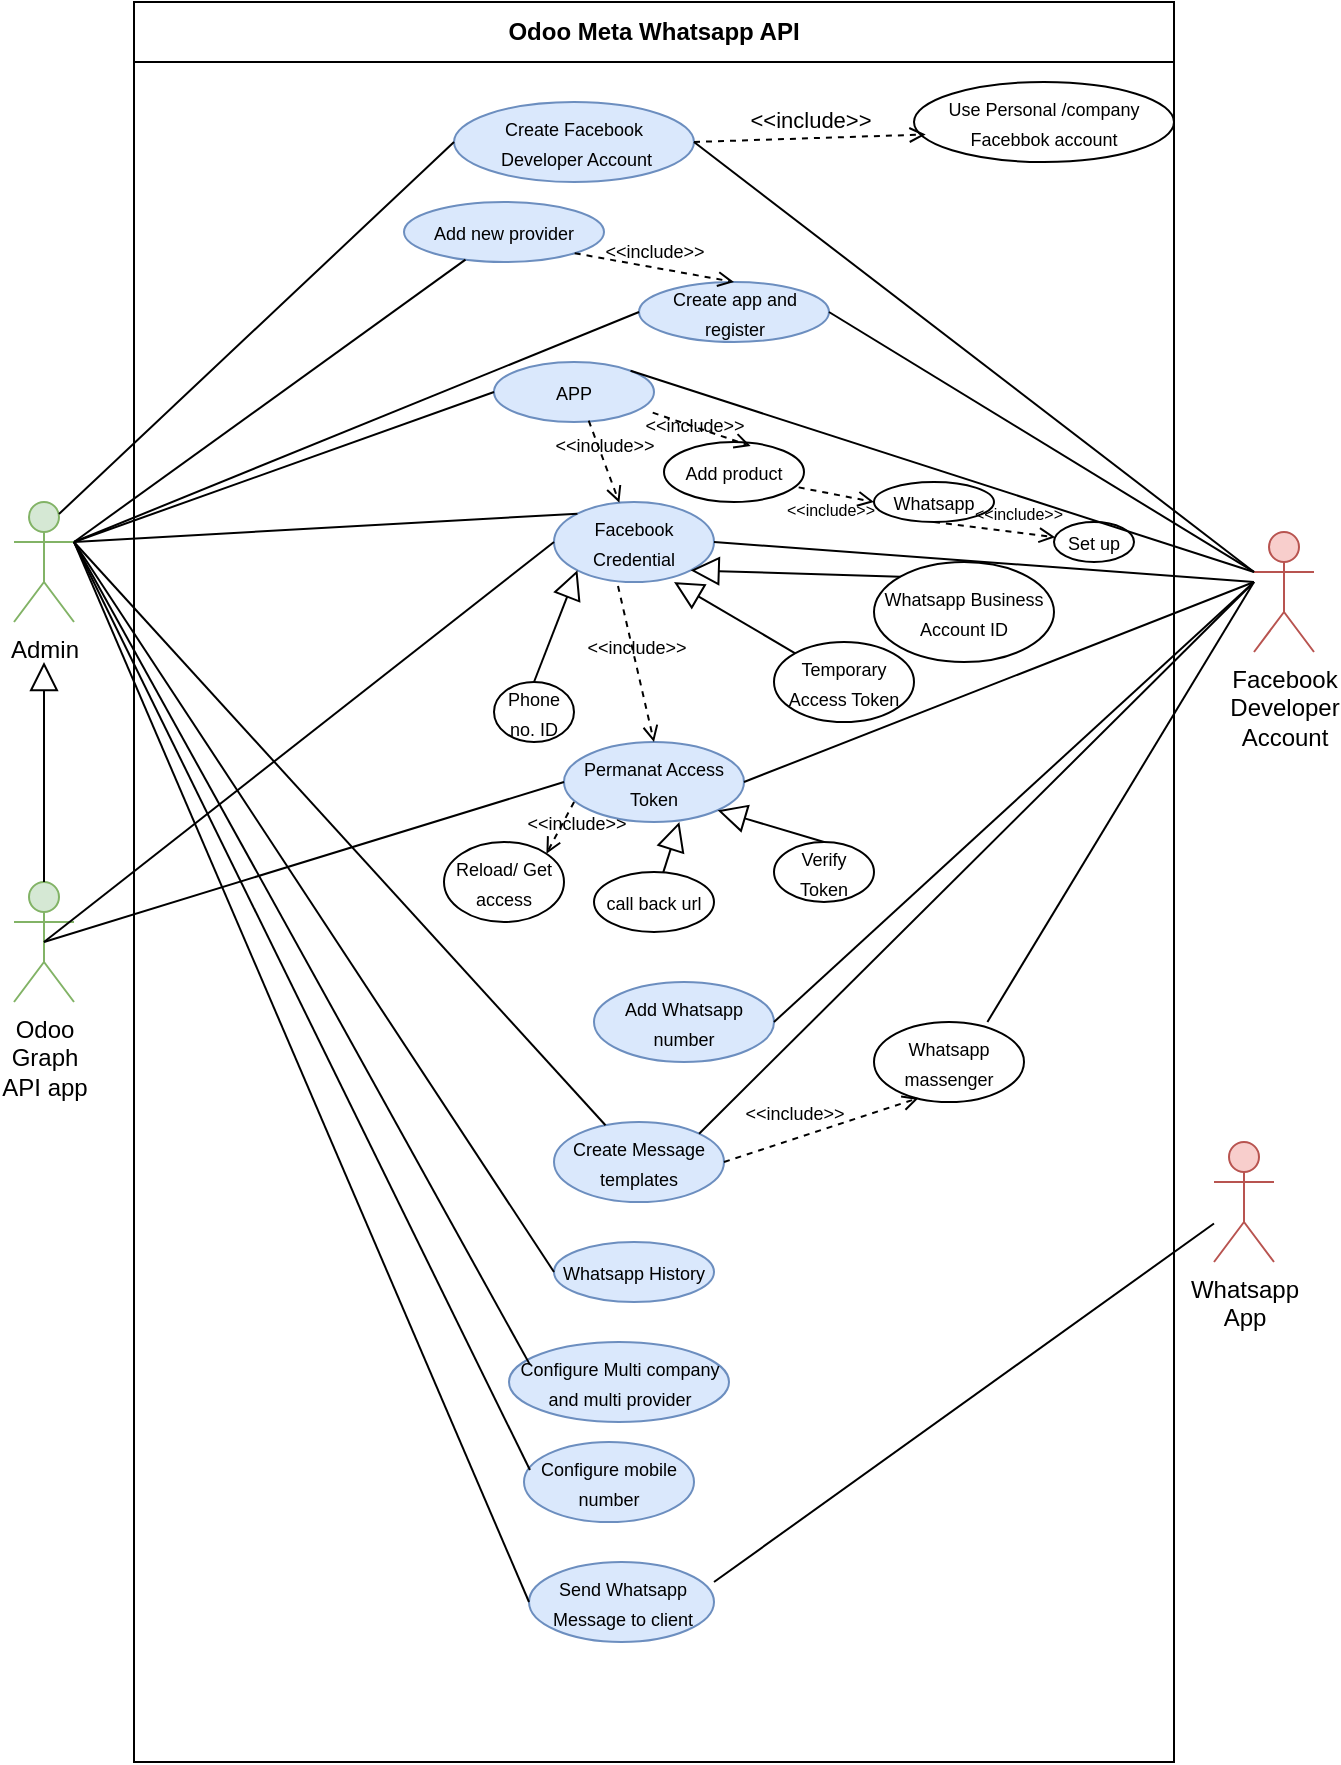 <mxfile version="21.6.2" type="device">
  <diagram name="Page-1" id="KFSLEv4HnUT1pbFmEMQF">
    <mxGraphModel dx="794" dy="470" grid="1" gridSize="10" guides="1" tooltips="1" connect="1" arrows="1" fold="1" page="1" pageScale="1" pageWidth="690" pageHeight="980" math="0" shadow="0">
      <root>
        <mxCell id="0" />
        <mxCell id="1" parent="0" />
        <mxCell id="e9I1-9ilMqFJsEArppFG-2" value="Odoo Meta Whatsapp API" style="swimlane;fontStyle=1;align=center;horizontal=1;startSize=30;collapsible=0;html=1;whiteSpace=wrap;" vertex="1" parent="1">
          <mxGeometry x="80" y="40" width="520" height="880" as="geometry" />
        </mxCell>
        <mxCell id="e9I1-9ilMqFJsEArppFG-10" value="&lt;font style=&quot;font-size: 9px;&quot;&gt;Create Facebook&lt;br&gt;&amp;nbsp;Developer Account&lt;/font&gt;" style="ellipse;whiteSpace=wrap;html=1;fillColor=#dae8fc;strokeColor=#6c8ebf;" vertex="1" parent="e9I1-9ilMqFJsEArppFG-2">
          <mxGeometry x="160" y="50" width="120" height="40" as="geometry" />
        </mxCell>
        <mxCell id="e9I1-9ilMqFJsEArppFG-12" value="&lt;font style=&quot;font-size: 9px;&quot;&gt;Use Personal /company Facebbok account&lt;/font&gt;" style="ellipse;whiteSpace=wrap;html=1;" vertex="1" parent="e9I1-9ilMqFJsEArppFG-2">
          <mxGeometry x="390" y="40" width="130" height="40" as="geometry" />
        </mxCell>
        <mxCell id="e9I1-9ilMqFJsEArppFG-13" value="&amp;lt;&amp;lt;include&amp;gt;&amp;gt;" style="edgeStyle=none;html=1;endArrow=open;verticalAlign=bottom;dashed=1;labelBackgroundColor=none;rounded=0;exitX=1;exitY=0.5;exitDx=0;exitDy=0;entryX=0.045;entryY=0.656;entryDx=0;entryDy=0;entryPerimeter=0;" edge="1" parent="e9I1-9ilMqFJsEArppFG-2" source="e9I1-9ilMqFJsEArppFG-10" target="e9I1-9ilMqFJsEArppFG-12">
          <mxGeometry width="160" relative="1" as="geometry">
            <mxPoint x="270" y="69.5" as="sourcePoint" />
            <mxPoint x="305" y="70" as="targetPoint" />
          </mxGeometry>
        </mxCell>
        <mxCell id="e9I1-9ilMqFJsEArppFG-14" value="&lt;font style=&quot;font-size: 9px;&quot;&gt;Create app and register&lt;/font&gt;" style="ellipse;whiteSpace=wrap;html=1;fillColor=#dae8fc;strokeColor=#6c8ebf;" vertex="1" parent="e9I1-9ilMqFJsEArppFG-2">
          <mxGeometry x="252.5" y="140" width="95" height="30" as="geometry" />
        </mxCell>
        <mxCell id="e9I1-9ilMqFJsEArppFG-19" value="&lt;font style=&quot;font-size: 9px;&quot;&gt;APP&lt;/font&gt;" style="ellipse;whiteSpace=wrap;html=1;fillColor=#dae8fc;strokeColor=#6c8ebf;" vertex="1" parent="e9I1-9ilMqFJsEArppFG-2">
          <mxGeometry x="180" y="180" width="80" height="30" as="geometry" />
        </mxCell>
        <mxCell id="e9I1-9ilMqFJsEArppFG-20" value="&lt;font style=&quot;font-size: 9px;&quot;&gt;Add product&lt;/font&gt;" style="ellipse;whiteSpace=wrap;html=1;" vertex="1" parent="e9I1-9ilMqFJsEArppFG-2">
          <mxGeometry x="265" y="220" width="70" height="30" as="geometry" />
        </mxCell>
        <mxCell id="e9I1-9ilMqFJsEArppFG-22" value="&lt;font style=&quot;font-size: 9px;&quot;&gt;&amp;lt;&amp;lt;include&amp;gt;&amp;gt;&lt;/font&gt;" style="edgeStyle=none;html=1;endArrow=open;verticalAlign=bottom;dashed=1;labelBackgroundColor=none;rounded=0;entryX=0.619;entryY=0.067;entryDx=0;entryDy=0;exitX=0.992;exitY=0.844;exitDx=0;exitDy=0;exitPerimeter=0;entryPerimeter=0;" edge="1" parent="e9I1-9ilMqFJsEArppFG-2" source="e9I1-9ilMqFJsEArppFG-19" target="e9I1-9ilMqFJsEArppFG-20">
          <mxGeometry x="-0.062" y="-7" width="160" relative="1" as="geometry">
            <mxPoint x="140" y="250" as="sourcePoint" />
            <mxPoint x="300" y="250" as="targetPoint" />
            <mxPoint as="offset" />
          </mxGeometry>
        </mxCell>
        <mxCell id="e9I1-9ilMqFJsEArppFG-23" value="&lt;font style=&quot;font-size: 9px;&quot;&gt;Whatsapp&lt;/font&gt;" style="ellipse;whiteSpace=wrap;html=1;" vertex="1" parent="e9I1-9ilMqFJsEArppFG-2">
          <mxGeometry x="370" y="240" width="60" height="20" as="geometry" />
        </mxCell>
        <mxCell id="e9I1-9ilMqFJsEArppFG-24" value="&lt;font style=&quot;font-size: 8px;&quot;&gt;&amp;lt;&amp;lt;include&amp;gt;&amp;gt;&lt;/font&gt;" style="edgeStyle=none;html=1;endArrow=open;verticalAlign=bottom;dashed=1;labelBackgroundColor=none;rounded=0;exitX=0.962;exitY=0.756;exitDx=0;exitDy=0;exitPerimeter=0;entryX=0;entryY=0.5;entryDx=0;entryDy=0;" edge="1" parent="e9I1-9ilMqFJsEArppFG-2" source="e9I1-9ilMqFJsEArppFG-20" target="e9I1-9ilMqFJsEArppFG-23">
          <mxGeometry x="-0.009" y="-16" width="160" relative="1" as="geometry">
            <mxPoint x="370" y="230" as="sourcePoint" />
            <mxPoint x="380" y="240" as="targetPoint" />
            <mxPoint as="offset" />
          </mxGeometry>
        </mxCell>
        <mxCell id="e9I1-9ilMqFJsEArppFG-27" value="&lt;font style=&quot;font-size: 9px;&quot;&gt;Set up&lt;/font&gt;" style="ellipse;whiteSpace=wrap;html=1;" vertex="1" parent="e9I1-9ilMqFJsEArppFG-2">
          <mxGeometry x="460" y="260" width="40" height="20" as="geometry" />
        </mxCell>
        <mxCell id="e9I1-9ilMqFJsEArppFG-28" value="&lt;font style=&quot;font-size: 8px;&quot;&gt;&amp;lt;&amp;lt;include&amp;gt;&amp;gt;&lt;/font&gt;" style="edgeStyle=none;html=1;endArrow=open;verticalAlign=bottom;dashed=1;labelBackgroundColor=none;rounded=0;exitX=0.5;exitY=1;exitDx=0;exitDy=0;" edge="1" parent="e9I1-9ilMqFJsEArppFG-2" source="e9I1-9ilMqFJsEArppFG-23" target="e9I1-9ilMqFJsEArppFG-27">
          <mxGeometry x="0.388" y="1" width="160" relative="1" as="geometry">
            <mxPoint x="180" y="280" as="sourcePoint" />
            <mxPoint x="340" y="280" as="targetPoint" />
            <mxPoint as="offset" />
          </mxGeometry>
        </mxCell>
        <mxCell id="e9I1-9ilMqFJsEArppFG-30" value="&lt;font style=&quot;font-size: 9px;&quot;&gt;Facebook Credential&lt;/font&gt;" style="ellipse;whiteSpace=wrap;html=1;fillColor=#dae8fc;strokeColor=#6c8ebf;" vertex="1" parent="e9I1-9ilMqFJsEArppFG-2">
          <mxGeometry x="210" y="250" width="80" height="40" as="geometry" />
        </mxCell>
        <mxCell id="e9I1-9ilMqFJsEArppFG-40" value="&lt;font style=&quot;font-size: 9px;&quot;&gt;Temporary Access Token&lt;/font&gt;" style="ellipse;whiteSpace=wrap;html=1;" vertex="1" parent="e9I1-9ilMqFJsEArppFG-2">
          <mxGeometry x="320" y="320" width="70" height="40" as="geometry" />
        </mxCell>
        <mxCell id="e9I1-9ilMqFJsEArppFG-41" value="&lt;font style=&quot;font-size: 9px;&quot;&gt;Phone no. ID&lt;/font&gt;" style="ellipse;whiteSpace=wrap;html=1;" vertex="1" parent="e9I1-9ilMqFJsEArppFG-2">
          <mxGeometry x="180" y="340" width="40" height="30" as="geometry" />
        </mxCell>
        <mxCell id="e9I1-9ilMqFJsEArppFG-46" value="&lt;font style=&quot;font-size: 9px;&quot;&gt;Whatsapp Business Account ID&lt;/font&gt;" style="ellipse;whiteSpace=wrap;html=1;" vertex="1" parent="e9I1-9ilMqFJsEArppFG-2">
          <mxGeometry x="370" y="280" width="90" height="50" as="geometry" />
        </mxCell>
        <mxCell id="e9I1-9ilMqFJsEArppFG-47" value="" style="edgeStyle=none;html=1;endArrow=block;endFill=0;endSize=12;verticalAlign=bottom;rounded=0;" edge="1" parent="e9I1-9ilMqFJsEArppFG-2" source="e9I1-9ilMqFJsEArppFG-40">
          <mxGeometry width="160" relative="1" as="geometry">
            <mxPoint x="180" y="440" as="sourcePoint" />
            <mxPoint x="270" y="290" as="targetPoint" />
          </mxGeometry>
        </mxCell>
        <mxCell id="e9I1-9ilMqFJsEArppFG-49" value="" style="edgeStyle=none;html=1;endArrow=block;endFill=0;endSize=12;verticalAlign=bottom;rounded=0;entryX=1;entryY=1;entryDx=0;entryDy=0;exitX=0;exitY=0;exitDx=0;exitDy=0;" edge="1" parent="e9I1-9ilMqFJsEArppFG-2" source="e9I1-9ilMqFJsEArppFG-46" target="e9I1-9ilMqFJsEArppFG-30">
          <mxGeometry width="160" relative="1" as="geometry">
            <mxPoint x="180" y="440" as="sourcePoint" />
            <mxPoint x="340" y="440" as="targetPoint" />
          </mxGeometry>
        </mxCell>
        <mxCell id="e9I1-9ilMqFJsEArppFG-51" value="&lt;font style=&quot;font-size: 9px;&quot;&gt;Permanat Access Token&lt;/font&gt;" style="ellipse;whiteSpace=wrap;html=1;fillColor=#dae8fc;strokeColor=#6c8ebf;" vertex="1" parent="e9I1-9ilMqFJsEArppFG-2">
          <mxGeometry x="215" y="370" width="90" height="40" as="geometry" />
        </mxCell>
        <mxCell id="e9I1-9ilMqFJsEArppFG-54" value="&lt;p class=&quot;MsoNormal&quot;&gt;&lt;font style=&quot;font-size: 9px;&quot;&gt;call back url&lt;/font&gt;&lt;/p&gt;" style="ellipse;whiteSpace=wrap;html=1;" vertex="1" parent="e9I1-9ilMqFJsEArppFG-2">
          <mxGeometry x="230" y="435" width="60" height="30" as="geometry" />
        </mxCell>
        <mxCell id="e9I1-9ilMqFJsEArppFG-55" value="&lt;font style=&quot;font-size: 9px;&quot;&gt;Verify Token&lt;/font&gt;" style="ellipse;whiteSpace=wrap;html=1;" vertex="1" parent="e9I1-9ilMqFJsEArppFG-2">
          <mxGeometry x="320" y="420" width="50" height="30" as="geometry" />
        </mxCell>
        <mxCell id="e9I1-9ilMqFJsEArppFG-58" value="" style="edgeStyle=none;html=1;endArrow=block;endFill=0;endSize=12;verticalAlign=bottom;rounded=0;entryX=0.641;entryY=1;entryDx=0;entryDy=0;entryPerimeter=0;" edge="1" parent="e9I1-9ilMqFJsEArppFG-2" source="e9I1-9ilMqFJsEArppFG-54" target="e9I1-9ilMqFJsEArppFG-51">
          <mxGeometry width="160" relative="1" as="geometry">
            <mxPoint x="180" y="480" as="sourcePoint" />
            <mxPoint x="340" y="480" as="targetPoint" />
          </mxGeometry>
        </mxCell>
        <mxCell id="e9I1-9ilMqFJsEArppFG-59" value="" style="edgeStyle=none;html=1;endArrow=block;endFill=0;endSize=12;verticalAlign=bottom;rounded=0;entryX=1;entryY=1;entryDx=0;entryDy=0;exitX=0.5;exitY=0;exitDx=0;exitDy=0;" edge="1" parent="e9I1-9ilMqFJsEArppFG-2" source="e9I1-9ilMqFJsEArppFG-55" target="e9I1-9ilMqFJsEArppFG-51">
          <mxGeometry width="160" relative="1" as="geometry">
            <mxPoint x="180" y="480" as="sourcePoint" />
            <mxPoint x="340" y="480" as="targetPoint" />
          </mxGeometry>
        </mxCell>
        <mxCell id="e9I1-9ilMqFJsEArppFG-63" value="&lt;font style=&quot;font-size: 9px;&quot;&gt;Reload/ Get access&lt;/font&gt;" style="ellipse;whiteSpace=wrap;html=1;" vertex="1" parent="e9I1-9ilMqFJsEArppFG-2">
          <mxGeometry x="155" y="420" width="60" height="40" as="geometry" />
        </mxCell>
        <mxCell id="e9I1-9ilMqFJsEArppFG-64" value="&lt;font style=&quot;font-size: 9px;&quot;&gt;&amp;lt;&amp;lt;include&amp;gt;&amp;gt;&lt;/font&gt;" style="edgeStyle=none;html=1;endArrow=open;verticalAlign=bottom;dashed=1;labelBackgroundColor=none;rounded=0;exitX=0.056;exitY=0.75;exitDx=0;exitDy=0;exitPerimeter=0;entryX=1;entryY=0;entryDx=0;entryDy=0;" edge="1" parent="e9I1-9ilMqFJsEArppFG-2" source="e9I1-9ilMqFJsEArppFG-51" target="e9I1-9ilMqFJsEArppFG-63">
          <mxGeometry x="0.116" y="10" width="160" relative="1" as="geometry">
            <mxPoint x="180" y="390" as="sourcePoint" />
            <mxPoint x="340" y="390" as="targetPoint" />
            <mxPoint as="offset" />
          </mxGeometry>
        </mxCell>
        <mxCell id="e9I1-9ilMqFJsEArppFG-65" value="&lt;font style=&quot;font-size: 9px;&quot;&gt;Add Whatsapp number&lt;/font&gt;" style="ellipse;whiteSpace=wrap;html=1;fillColor=#dae8fc;strokeColor=#6c8ebf;" vertex="1" parent="e9I1-9ilMqFJsEArppFG-2">
          <mxGeometry x="230" y="490" width="90" height="40" as="geometry" />
        </mxCell>
        <mxCell id="e9I1-9ilMqFJsEArppFG-67" value="&lt;font style=&quot;font-size: 9px;&quot;&gt;Add new provider&lt;/font&gt;" style="ellipse;whiteSpace=wrap;html=1;fillColor=#dae8fc;strokeColor=#6c8ebf;" vertex="1" parent="e9I1-9ilMqFJsEArppFG-2">
          <mxGeometry x="135" y="100" width="100" height="30" as="geometry" />
        </mxCell>
        <mxCell id="e9I1-9ilMqFJsEArppFG-71" value="&lt;font style=&quot;font-size: 9px;&quot;&gt;&amp;lt;&amp;lt;include&amp;gt;&amp;gt;&lt;/font&gt;" style="edgeStyle=none;html=1;endArrow=open;verticalAlign=bottom;dashed=1;labelBackgroundColor=none;rounded=0;exitX=0.592;exitY=0.978;exitDx=0;exitDy=0;exitPerimeter=0;" edge="1" parent="e9I1-9ilMqFJsEArppFG-2" source="e9I1-9ilMqFJsEArppFG-19" target="e9I1-9ilMqFJsEArppFG-30">
          <mxGeometry width="160" relative="1" as="geometry">
            <mxPoint x="180" y="310" as="sourcePoint" />
            <mxPoint x="340" y="310" as="targetPoint" />
          </mxGeometry>
        </mxCell>
        <mxCell id="e9I1-9ilMqFJsEArppFG-72" value="&lt;font style=&quot;font-size: 9px;&quot;&gt;&amp;lt;&amp;lt;include&amp;gt;&amp;gt;&lt;/font&gt;" style="edgeStyle=none;html=1;endArrow=open;verticalAlign=bottom;dashed=1;labelBackgroundColor=none;rounded=0;exitX=0.4;exitY=1.05;exitDx=0;exitDy=0;exitPerimeter=0;entryX=0.5;entryY=0;entryDx=0;entryDy=0;" edge="1" parent="e9I1-9ilMqFJsEArppFG-2" source="e9I1-9ilMqFJsEArppFG-30" target="e9I1-9ilMqFJsEArppFG-51">
          <mxGeometry width="160" relative="1" as="geometry">
            <mxPoint x="180" y="320" as="sourcePoint" />
            <mxPoint x="340" y="320" as="targetPoint" />
          </mxGeometry>
        </mxCell>
        <mxCell id="e9I1-9ilMqFJsEArppFG-76" value="" style="edgeStyle=none;html=1;endArrow=block;endFill=0;endSize=12;verticalAlign=bottom;rounded=0;entryX=0;entryY=1;entryDx=0;entryDy=0;exitX=0.5;exitY=0;exitDx=0;exitDy=0;" edge="1" parent="e9I1-9ilMqFJsEArppFG-2" source="e9I1-9ilMqFJsEArppFG-41" target="e9I1-9ilMqFJsEArppFG-30">
          <mxGeometry width="160" relative="1" as="geometry">
            <mxPoint x="180" y="430" as="sourcePoint" />
            <mxPoint x="340" y="430" as="targetPoint" />
          </mxGeometry>
        </mxCell>
        <mxCell id="e9I1-9ilMqFJsEArppFG-78" value="&lt;font style=&quot;font-size: 9px;&quot;&gt;Create Message templates&lt;/font&gt;" style="ellipse;whiteSpace=wrap;html=1;fillColor=#dae8fc;strokeColor=#6c8ebf;" vertex="1" parent="e9I1-9ilMqFJsEArppFG-2">
          <mxGeometry x="210" y="560" width="85" height="40" as="geometry" />
        </mxCell>
        <mxCell id="e9I1-9ilMqFJsEArppFG-80" value="&lt;font style=&quot;font-size: 9px;&quot;&gt;Whatsapp massenger&lt;/font&gt;" style="ellipse;whiteSpace=wrap;html=1;" vertex="1" parent="e9I1-9ilMqFJsEArppFG-2">
          <mxGeometry x="370" y="510" width="75" height="40" as="geometry" />
        </mxCell>
        <mxCell id="e9I1-9ilMqFJsEArppFG-81" value="" style="edgeStyle=none;html=1;endArrow=none;verticalAlign=bottom;rounded=0;exitX=1;exitY=0;exitDx=0;exitDy=0;" edge="1" parent="e9I1-9ilMqFJsEArppFG-2" source="e9I1-9ilMqFJsEArppFG-78">
          <mxGeometry width="160" relative="1" as="geometry">
            <mxPoint x="285" y="630" as="sourcePoint" />
            <mxPoint x="560" y="290" as="targetPoint" />
          </mxGeometry>
        </mxCell>
        <mxCell id="e9I1-9ilMqFJsEArppFG-82" value="&lt;font style=&quot;font-size: 9px;&quot;&gt;&amp;lt;&amp;lt;include&amp;gt;&amp;gt;&lt;/font&gt;" style="edgeStyle=none;html=1;endArrow=open;verticalAlign=bottom;dashed=1;labelBackgroundColor=none;rounded=0;exitX=1;exitY=0.5;exitDx=0;exitDy=0;entryX=0.298;entryY=0.95;entryDx=0;entryDy=0;entryPerimeter=0;" edge="1" parent="e9I1-9ilMqFJsEArppFG-2" source="e9I1-9ilMqFJsEArppFG-78" target="e9I1-9ilMqFJsEArppFG-80">
          <mxGeometry x="-0.256" y="4" width="160" relative="1" as="geometry">
            <mxPoint x="180" y="560" as="sourcePoint" />
            <mxPoint x="340" y="560" as="targetPoint" />
            <mxPoint as="offset" />
          </mxGeometry>
        </mxCell>
        <mxCell id="e9I1-9ilMqFJsEArppFG-84" value="&lt;font style=&quot;font-size: 9px;&quot;&gt;Whatsapp History&lt;/font&gt;" style="ellipse;whiteSpace=wrap;html=1;fillColor=#dae8fc;strokeColor=#6c8ebf;" vertex="1" parent="e9I1-9ilMqFJsEArppFG-2">
          <mxGeometry x="210" y="620" width="80" height="30" as="geometry" />
        </mxCell>
        <mxCell id="e9I1-9ilMqFJsEArppFG-87" value="&lt;font style=&quot;font-size: 9px;&quot;&gt;Configure Multi company and multi provider&lt;/font&gt;" style="ellipse;whiteSpace=wrap;html=1;fillColor=#dae8fc;strokeColor=#6c8ebf;" vertex="1" parent="e9I1-9ilMqFJsEArppFG-2">
          <mxGeometry x="187.5" y="670" width="110" height="40" as="geometry" />
        </mxCell>
        <mxCell id="e9I1-9ilMqFJsEArppFG-89" value="&lt;font style=&quot;font-size: 9px;&quot;&gt;Configure mobile number&lt;/font&gt;" style="ellipse;whiteSpace=wrap;html=1;fillColor=#dae8fc;strokeColor=#6c8ebf;" vertex="1" parent="e9I1-9ilMqFJsEArppFG-2">
          <mxGeometry x="195" y="720" width="85" height="40" as="geometry" />
        </mxCell>
        <mxCell id="e9I1-9ilMqFJsEArppFG-92" value="&lt;font style=&quot;font-size: 9px;&quot;&gt;Send Whatsapp Message to client&lt;/font&gt;" style="ellipse;whiteSpace=wrap;html=1;fillColor=#dae8fc;strokeColor=#6c8ebf;" vertex="1" parent="e9I1-9ilMqFJsEArppFG-2">
          <mxGeometry x="197.5" y="780" width="92.5" height="40" as="geometry" />
        </mxCell>
        <mxCell id="e9I1-9ilMqFJsEArppFG-96" value="&lt;font style=&quot;font-size: 9px;&quot;&gt;&amp;lt;&amp;lt;include&amp;gt;&amp;gt;&lt;/font&gt;" style="edgeStyle=none;html=1;endArrow=open;verticalAlign=bottom;dashed=1;labelBackgroundColor=none;rounded=0;exitX=1;exitY=1;exitDx=0;exitDy=0;entryX=0.5;entryY=0;entryDx=0;entryDy=0;" edge="1" parent="e9I1-9ilMqFJsEArppFG-2" source="e9I1-9ilMqFJsEArppFG-67" target="e9I1-9ilMqFJsEArppFG-14">
          <mxGeometry width="160" relative="1" as="geometry">
            <mxPoint x="180" y="200" as="sourcePoint" />
            <mxPoint x="340" y="200" as="targetPoint" />
          </mxGeometry>
        </mxCell>
        <mxCell id="e9I1-9ilMqFJsEArppFG-5" value="Admin" style="shape=umlActor;html=1;verticalLabelPosition=bottom;verticalAlign=top;align=center;fillColor=#d5e8d4;strokeColor=#82b366;" vertex="1" parent="1">
          <mxGeometry x="20" y="290" width="30" height="60" as="geometry" />
        </mxCell>
        <mxCell id="e9I1-9ilMqFJsEArppFG-8" value="Facebook &lt;br&gt;Developer &lt;br&gt;Account" style="shape=umlActor;html=1;verticalLabelPosition=bottom;verticalAlign=top;align=center;fillColor=#f8cecc;strokeColor=#b85450;" vertex="1" parent="1">
          <mxGeometry x="640" y="305" width="30" height="60" as="geometry" />
        </mxCell>
        <mxCell id="e9I1-9ilMqFJsEArppFG-11" value="" style="edgeStyle=none;html=1;endArrow=none;verticalAlign=bottom;rounded=0;entryX=0;entryY=0.5;entryDx=0;entryDy=0;exitX=0.75;exitY=0.1;exitDx=0;exitDy=0;exitPerimeter=0;" edge="1" parent="1" source="e9I1-9ilMqFJsEArppFG-5" target="e9I1-9ilMqFJsEArppFG-10">
          <mxGeometry width="160" relative="1" as="geometry">
            <mxPoint x="50" y="110" as="sourcePoint" />
            <mxPoint x="210" y="110" as="targetPoint" />
          </mxGeometry>
        </mxCell>
        <mxCell id="e9I1-9ilMqFJsEArppFG-16" value="" style="edgeStyle=none;html=1;endArrow=none;verticalAlign=bottom;rounded=0;exitX=1;exitY=0.5;exitDx=0;exitDy=0;entryX=0;entryY=0.333;entryDx=0;entryDy=0;entryPerimeter=0;" edge="1" parent="1" source="e9I1-9ilMqFJsEArppFG-10" target="e9I1-9ilMqFJsEArppFG-8">
          <mxGeometry width="160" relative="1" as="geometry">
            <mxPoint x="260" y="290" as="sourcePoint" />
            <mxPoint x="420" y="290" as="targetPoint" />
          </mxGeometry>
        </mxCell>
        <mxCell id="e9I1-9ilMqFJsEArppFG-17" value="" style="edgeStyle=none;html=1;endArrow=none;verticalAlign=bottom;rounded=0;exitX=1;exitY=0.333;exitDx=0;exitDy=0;exitPerimeter=0;entryX=0;entryY=0.5;entryDx=0;entryDy=0;" edge="1" parent="1" source="e9I1-9ilMqFJsEArppFG-5" target="e9I1-9ilMqFJsEArppFG-14">
          <mxGeometry width="160" relative="1" as="geometry">
            <mxPoint x="260" y="390" as="sourcePoint" />
            <mxPoint x="420" y="390" as="targetPoint" />
          </mxGeometry>
        </mxCell>
        <mxCell id="e9I1-9ilMqFJsEArppFG-18" value="" style="edgeStyle=none;html=1;endArrow=none;verticalAlign=bottom;rounded=0;exitX=1;exitY=0.5;exitDx=0;exitDy=0;entryX=0;entryY=0.333;entryDx=0;entryDy=0;entryPerimeter=0;" edge="1" parent="1" source="e9I1-9ilMqFJsEArppFG-14" target="e9I1-9ilMqFJsEArppFG-8">
          <mxGeometry width="160" relative="1" as="geometry">
            <mxPoint x="260" y="390" as="sourcePoint" />
            <mxPoint x="420" y="390" as="targetPoint" />
          </mxGeometry>
        </mxCell>
        <mxCell id="e9I1-9ilMqFJsEArppFG-25" value="" style="edgeStyle=none;html=1;endArrow=none;verticalAlign=bottom;rounded=0;entryX=0;entryY=0.5;entryDx=0;entryDy=0;" edge="1" parent="1" target="e9I1-9ilMqFJsEArppFG-19">
          <mxGeometry width="160" relative="1" as="geometry">
            <mxPoint x="50" y="310" as="sourcePoint" />
            <mxPoint x="420" y="310" as="targetPoint" />
          </mxGeometry>
        </mxCell>
        <mxCell id="e9I1-9ilMqFJsEArppFG-26" value="" style="edgeStyle=none;html=1;endArrow=none;verticalAlign=bottom;rounded=0;entryX=0;entryY=0.333;entryDx=0;entryDy=0;entryPerimeter=0;exitX=1;exitY=0;exitDx=0;exitDy=0;" edge="1" parent="1" source="e9I1-9ilMqFJsEArppFG-19" target="e9I1-9ilMqFJsEArppFG-8">
          <mxGeometry width="160" relative="1" as="geometry">
            <mxPoint x="260" y="310" as="sourcePoint" />
            <mxPoint x="420" y="310" as="targetPoint" />
          </mxGeometry>
        </mxCell>
        <mxCell id="e9I1-9ilMqFJsEArppFG-31" value="" style="edgeStyle=none;html=1;endArrow=none;verticalAlign=bottom;rounded=0;exitX=1;exitY=0.333;exitDx=0;exitDy=0;exitPerimeter=0;entryX=0;entryY=0;entryDx=0;entryDy=0;" edge="1" parent="1" source="e9I1-9ilMqFJsEArppFG-5" target="e9I1-9ilMqFJsEArppFG-30">
          <mxGeometry width="160" relative="1" as="geometry">
            <mxPoint x="260" y="440" as="sourcePoint" />
            <mxPoint x="420" y="440" as="targetPoint" />
          </mxGeometry>
        </mxCell>
        <mxCell id="e9I1-9ilMqFJsEArppFG-32" value="" style="edgeStyle=none;html=1;endArrow=none;verticalAlign=bottom;rounded=0;exitX=1;exitY=0.5;exitDx=0;exitDy=0;" edge="1" parent="1" source="e9I1-9ilMqFJsEArppFG-30">
          <mxGeometry width="160" relative="1" as="geometry">
            <mxPoint x="260" y="340" as="sourcePoint" />
            <mxPoint x="640" y="330" as="targetPoint" />
          </mxGeometry>
        </mxCell>
        <mxCell id="e9I1-9ilMqFJsEArppFG-33" value="Odoo&lt;br&gt;Graph &lt;br&gt;API app" style="shape=umlActor;html=1;verticalLabelPosition=bottom;verticalAlign=top;align=center;fillColor=#d5e8d4;strokeColor=#82b366;" vertex="1" parent="1">
          <mxGeometry x="20" y="480" width="30" height="60" as="geometry" />
        </mxCell>
        <mxCell id="e9I1-9ilMqFJsEArppFG-50" value="" style="edgeStyle=none;html=1;endArrow=none;verticalAlign=bottom;rounded=0;exitX=0.5;exitY=0.5;exitDx=0;exitDy=0;exitPerimeter=0;entryX=0;entryY=0.5;entryDx=0;entryDy=0;" edge="1" parent="1" source="e9I1-9ilMqFJsEArppFG-33" target="e9I1-9ilMqFJsEArppFG-30">
          <mxGeometry width="160" relative="1" as="geometry">
            <mxPoint x="260" y="480" as="sourcePoint" />
            <mxPoint x="420" y="480" as="targetPoint" />
          </mxGeometry>
        </mxCell>
        <mxCell id="e9I1-9ilMqFJsEArppFG-52" value="" style="edgeStyle=none;html=1;endArrow=none;verticalAlign=bottom;rounded=0;exitX=0.5;exitY=0.5;exitDx=0;exitDy=0;exitPerimeter=0;entryX=0;entryY=0.5;entryDx=0;entryDy=0;" edge="1" parent="1" source="e9I1-9ilMqFJsEArppFG-33" target="e9I1-9ilMqFJsEArppFG-51">
          <mxGeometry width="160" relative="1" as="geometry">
            <mxPoint x="260" y="490" as="sourcePoint" />
            <mxPoint x="420" y="490" as="targetPoint" />
          </mxGeometry>
        </mxCell>
        <mxCell id="e9I1-9ilMqFJsEArppFG-53" value="" style="edgeStyle=none;html=1;endArrow=none;verticalAlign=bottom;rounded=0;exitX=1;exitY=0.5;exitDx=0;exitDy=0;" edge="1" parent="1" source="e9I1-9ilMqFJsEArppFG-51">
          <mxGeometry width="160" relative="1" as="geometry">
            <mxPoint x="260" y="490" as="sourcePoint" />
            <mxPoint x="640" y="330" as="targetPoint" />
          </mxGeometry>
        </mxCell>
        <mxCell id="e9I1-9ilMqFJsEArppFG-66" value="" style="edgeStyle=none;html=1;endArrow=none;verticalAlign=bottom;rounded=0;" edge="1" parent="1">
          <mxGeometry width="160" relative="1" as="geometry">
            <mxPoint x="400" y="550" as="sourcePoint" />
            <mxPoint x="640" y="330" as="targetPoint" />
          </mxGeometry>
        </mxCell>
        <mxCell id="e9I1-9ilMqFJsEArppFG-68" value="" style="edgeStyle=none;html=1;endArrow=none;verticalAlign=bottom;rounded=0;exitX=1;exitY=0.333;exitDx=0;exitDy=0;exitPerimeter=0;" edge="1" parent="1" source="e9I1-9ilMqFJsEArppFG-5" target="e9I1-9ilMqFJsEArppFG-67">
          <mxGeometry width="160" relative="1" as="geometry">
            <mxPoint x="100" y="549.5" as="sourcePoint" />
            <mxPoint x="260" y="549.5" as="targetPoint" />
          </mxGeometry>
        </mxCell>
        <mxCell id="e9I1-9ilMqFJsEArppFG-79" value="" style="edgeStyle=none;html=1;endArrow=none;verticalAlign=bottom;rounded=0;" edge="1" parent="1" target="e9I1-9ilMqFJsEArppFG-78">
          <mxGeometry width="160" relative="1" as="geometry">
            <mxPoint x="50" y="310" as="sourcePoint" />
            <mxPoint x="420" y="470" as="targetPoint" />
          </mxGeometry>
        </mxCell>
        <mxCell id="e9I1-9ilMqFJsEArppFG-83" value="" style="edgeStyle=none;html=1;endArrow=none;verticalAlign=bottom;rounded=0;exitX=0.756;exitY=0;exitDx=0;exitDy=0;exitPerimeter=0;" edge="1" parent="1" source="e9I1-9ilMqFJsEArppFG-80">
          <mxGeometry width="160" relative="1" as="geometry">
            <mxPoint x="260" y="500" as="sourcePoint" />
            <mxPoint x="640" y="330" as="targetPoint" />
          </mxGeometry>
        </mxCell>
        <mxCell id="e9I1-9ilMqFJsEArppFG-85" value="" style="edgeStyle=none;html=1;endArrow=none;verticalAlign=bottom;rounded=0;entryX=0;entryY=0.5;entryDx=0;entryDy=0;" edge="1" parent="1" target="e9I1-9ilMqFJsEArppFG-84">
          <mxGeometry width="160" relative="1" as="geometry">
            <mxPoint x="50" y="310" as="sourcePoint" />
            <mxPoint x="420" y="500" as="targetPoint" />
          </mxGeometry>
        </mxCell>
        <mxCell id="e9I1-9ilMqFJsEArppFG-86" value="" style="edgeStyle=none;html=1;endArrow=block;endFill=0;endSize=12;verticalAlign=bottom;rounded=0;exitX=0.5;exitY=0;exitDx=0;exitDy=0;exitPerimeter=0;" edge="1" parent="1" source="e9I1-9ilMqFJsEArppFG-33">
          <mxGeometry width="160" relative="1" as="geometry">
            <mxPoint x="260" y="400" as="sourcePoint" />
            <mxPoint x="35" y="370" as="targetPoint" />
          </mxGeometry>
        </mxCell>
        <mxCell id="e9I1-9ilMqFJsEArppFG-88" value="" style="edgeStyle=none;html=1;endArrow=none;verticalAlign=bottom;rounded=0;exitX=1;exitY=0.333;exitDx=0;exitDy=0;exitPerimeter=0;entryX=0.095;entryY=0.283;entryDx=0;entryDy=0;entryPerimeter=0;" edge="1" parent="1" source="e9I1-9ilMqFJsEArppFG-5" target="e9I1-9ilMqFJsEArppFG-87">
          <mxGeometry width="160" relative="1" as="geometry">
            <mxPoint x="260" y="520" as="sourcePoint" />
            <mxPoint x="420" y="520" as="targetPoint" />
          </mxGeometry>
        </mxCell>
        <mxCell id="e9I1-9ilMqFJsEArppFG-90" value="" style="edgeStyle=none;html=1;endArrow=none;verticalAlign=bottom;rounded=0;exitX=1;exitY=0.333;exitDx=0;exitDy=0;exitPerimeter=0;entryX=0.035;entryY=0.35;entryDx=0;entryDy=0;entryPerimeter=0;" edge="1" parent="1" source="e9I1-9ilMqFJsEArppFG-5" target="e9I1-9ilMqFJsEArppFG-89">
          <mxGeometry width="160" relative="1" as="geometry">
            <mxPoint x="260" y="530" as="sourcePoint" />
            <mxPoint x="200" y="670" as="targetPoint" />
          </mxGeometry>
        </mxCell>
        <mxCell id="e9I1-9ilMqFJsEArppFG-93" value="" style="edgeStyle=none;html=1;endArrow=none;verticalAlign=bottom;rounded=0;exitX=1;exitY=0.333;exitDx=0;exitDy=0;exitPerimeter=0;entryX=0;entryY=0.5;entryDx=0;entryDy=0;" edge="1" parent="1" source="e9I1-9ilMqFJsEArppFG-5" target="e9I1-9ilMqFJsEArppFG-92">
          <mxGeometry width="160" relative="1" as="geometry">
            <mxPoint x="260" y="540" as="sourcePoint" />
            <mxPoint x="210" y="700" as="targetPoint" />
          </mxGeometry>
        </mxCell>
        <mxCell id="e9I1-9ilMqFJsEArppFG-94" value="" style="edgeStyle=none;html=1;endArrow=none;verticalAlign=bottom;rounded=0;exitX=1;exitY=0.25;exitDx=0;exitDy=0;exitPerimeter=0;" edge="1" parent="1" source="e9I1-9ilMqFJsEArppFG-92" target="e9I1-9ilMqFJsEArppFG-95">
          <mxGeometry width="160" relative="1" as="geometry">
            <mxPoint x="260" y="740" as="sourcePoint" />
            <mxPoint x="460" y="770" as="targetPoint" />
          </mxGeometry>
        </mxCell>
        <mxCell id="e9I1-9ilMqFJsEArppFG-95" value="Whatsapp &lt;br&gt;App" style="shape=umlActor;html=1;verticalLabelPosition=bottom;verticalAlign=top;align=center;fillColor=#f8cecc;strokeColor=#b85450;" vertex="1" parent="1">
          <mxGeometry x="620" y="610" width="30" height="60" as="geometry" />
        </mxCell>
      </root>
    </mxGraphModel>
  </diagram>
</mxfile>

